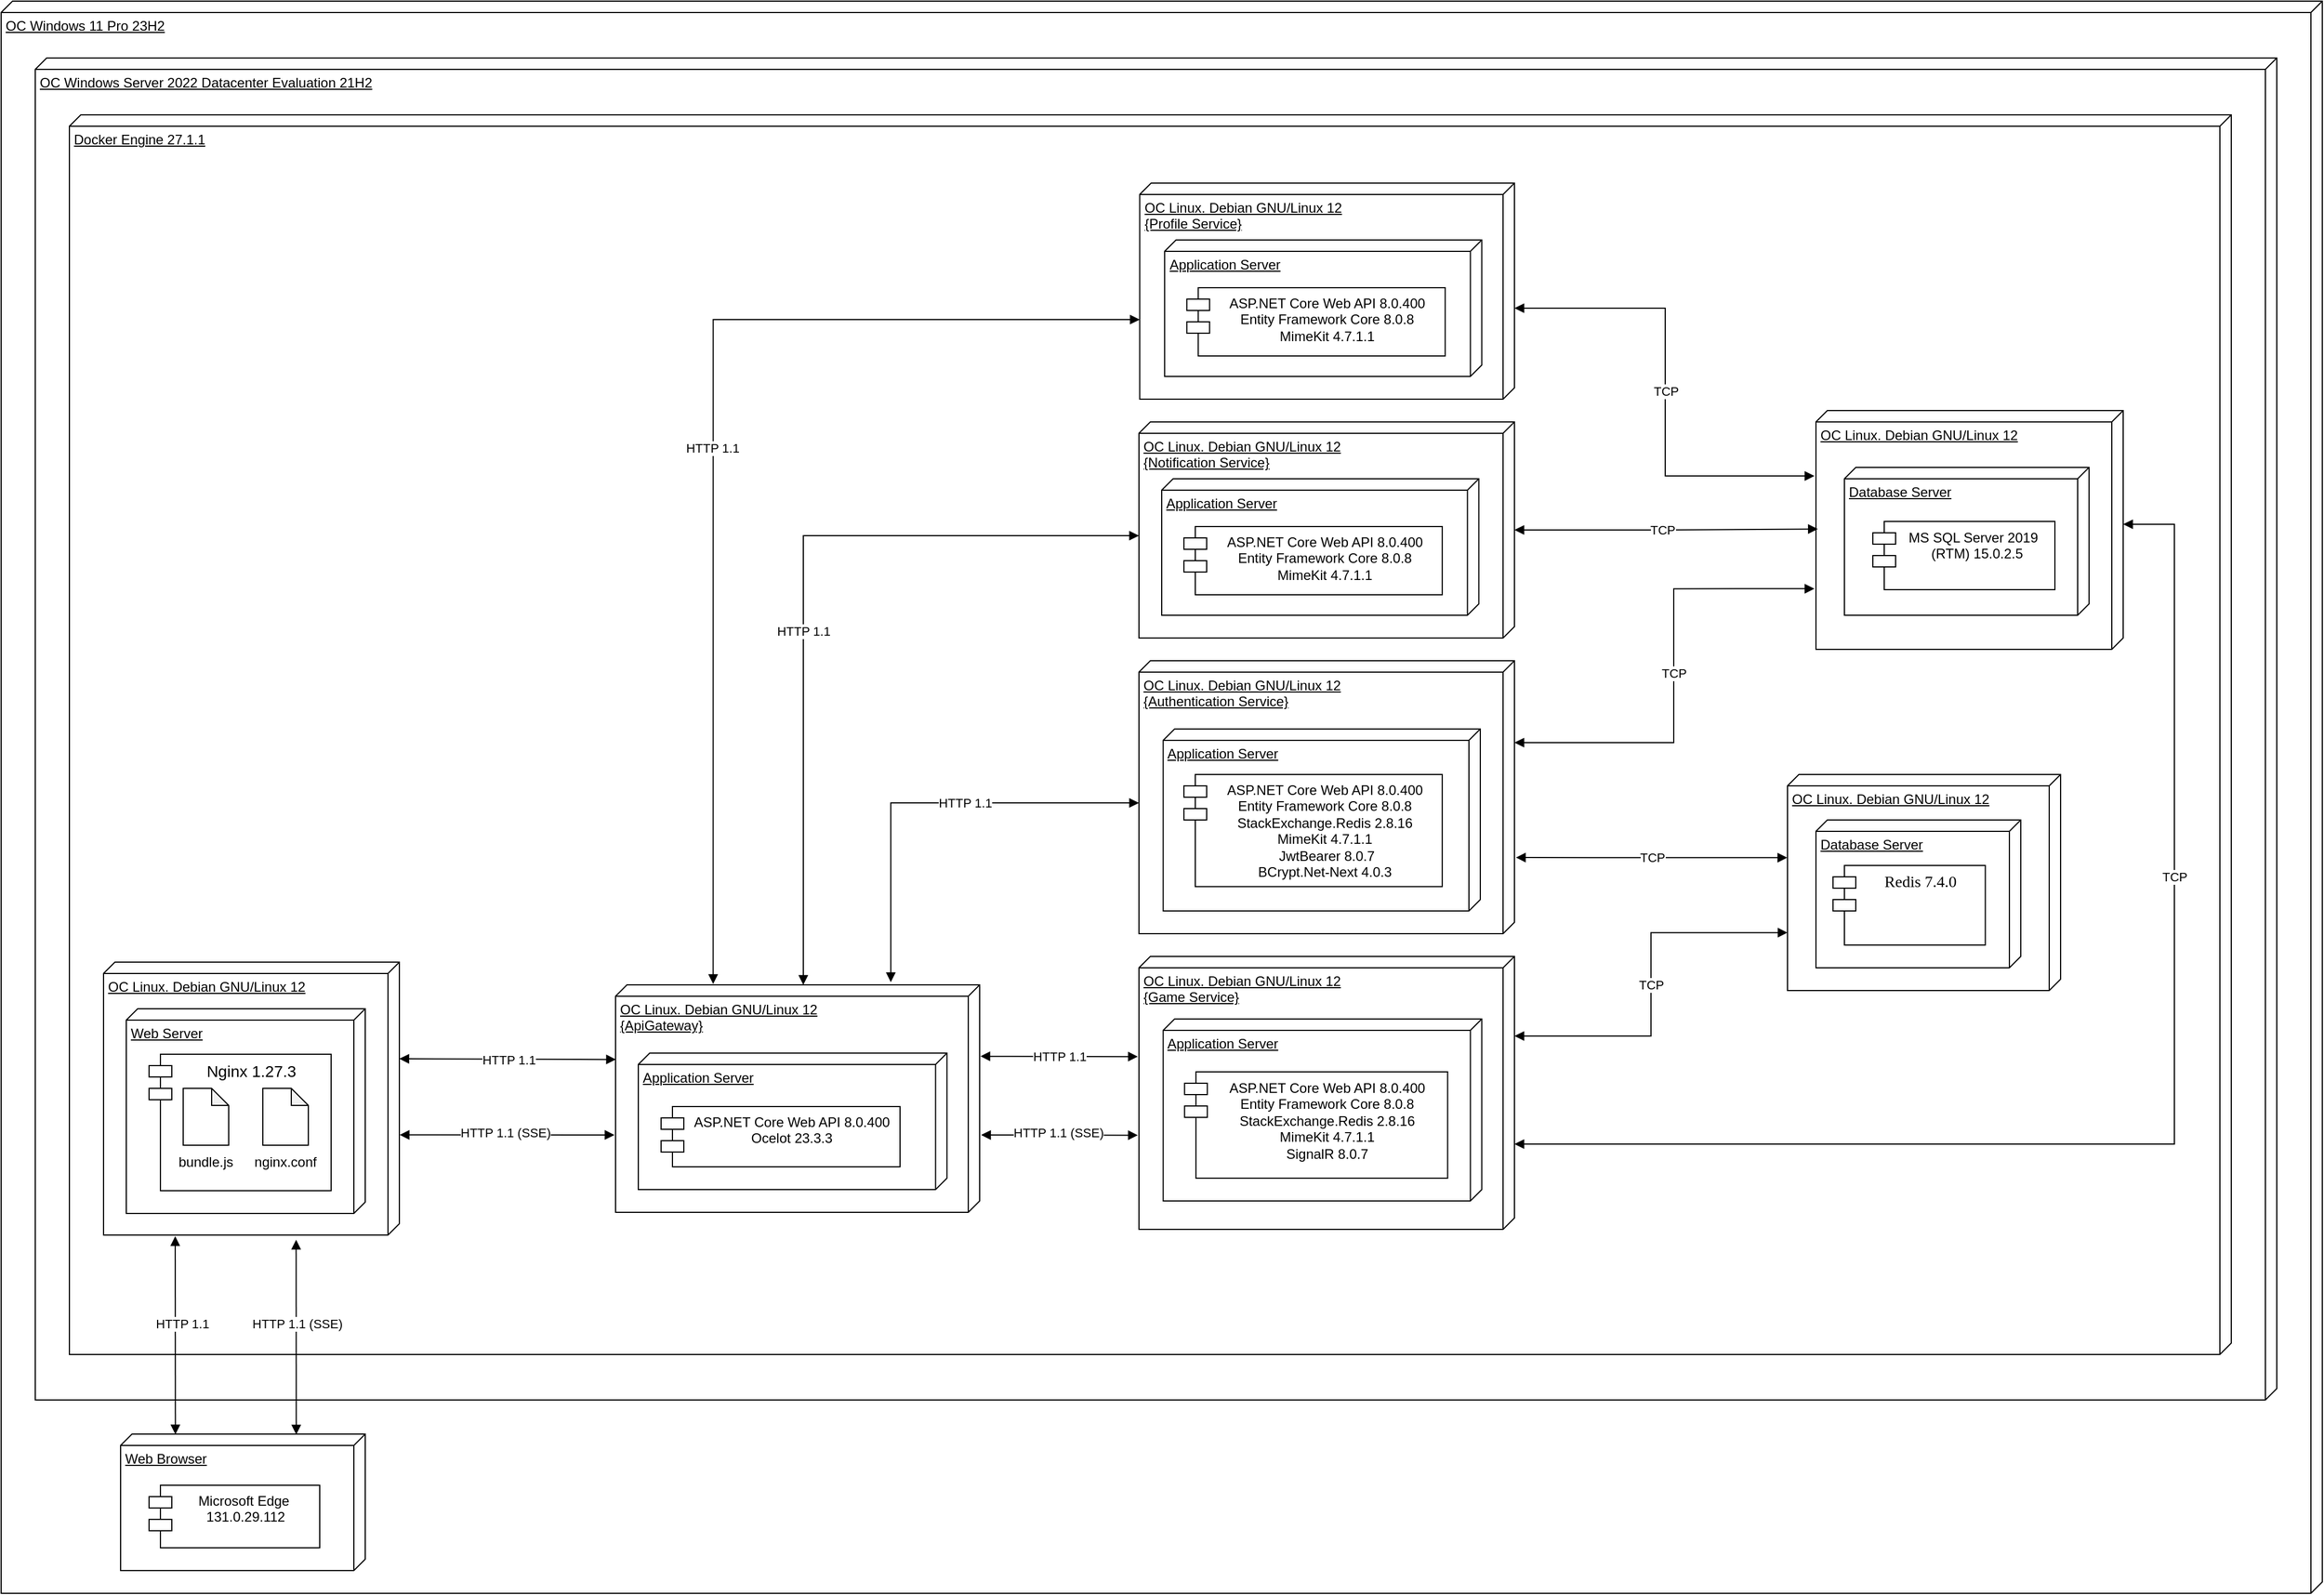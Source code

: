 <mxfile version="25.0.3" pages="2">
  <diagram name="Page-1" id="-ow4DpQ6KdscyZ0m3crN">
    <mxGraphModel dx="4088" dy="412" grid="1" gridSize="10" guides="1" tooltips="1" connect="1" arrows="1" fold="1" page="1" pageScale="1" pageWidth="850" pageHeight="1100" math="0" shadow="0">
      <root>
        <mxCell id="0" />
        <mxCell id="1" parent="0" />
        <mxCell id="ckAOM5WRGEyRrlcUhF3o-15" value="&lt;div&gt;OC Windows 11 Pro 23H2&lt;/div&gt;" style="verticalAlign=top;align=left;spacingTop=8;spacingLeft=2;spacingRight=12;shape=cube;size=10;direction=south;fontStyle=4;html=1;whiteSpace=wrap;" parent="1" vertex="1">
          <mxGeometry x="-1170" y="1270" width="2040" height="1400" as="geometry" />
        </mxCell>
        <mxCell id="ckAOM5WRGEyRrlcUhF3o-13" value="ОС Windows Server 2022 Datacenter Evaluation 21H2&lt;div&gt;&lt;br&gt;&lt;/div&gt;" style="verticalAlign=top;align=left;spacingTop=8;spacingLeft=2;spacingRight=12;shape=cube;size=10;direction=south;fontStyle=4;html=1;whiteSpace=wrap;" parent="1" vertex="1">
          <mxGeometry x="-1140" y="1320" width="1970" height="1180" as="geometry" />
        </mxCell>
        <mxCell id="ckAOM5WRGEyRrlcUhF3o-14" value="&lt;div&gt;Docker Engine 27.1.1&lt;/div&gt;" style="verticalAlign=top;align=left;spacingTop=8;spacingLeft=2;spacingRight=12;shape=cube;size=10;direction=south;fontStyle=4;html=1;whiteSpace=wrap;movable=1;resizable=1;rotatable=1;deletable=1;editable=1;locked=0;connectable=1;" parent="1" vertex="1">
          <mxGeometry x="-1110" y="1370" width="1900" height="1090" as="geometry" />
        </mxCell>
        <mxCell id="ckAOM5WRGEyRrlcUhF3o-2" value="ОС Linux. Debian GNU/Linux 12" style="verticalAlign=top;align=left;spacingTop=8;spacingLeft=2;spacingRight=12;shape=cube;size=10;direction=south;fontStyle=4;html=1;whiteSpace=wrap;" parent="1" vertex="1">
          <mxGeometry x="-1080" y="2115" width="260" height="240" as="geometry" />
        </mxCell>
        <mxCell id="ckAOM5WRGEyRrlcUhF3o-29" value="" style="endArrow=block;html=1;rounded=0;startArrow=block;startFill=1;endFill=1;entryX=0.003;entryY=0.282;entryDx=0;entryDy=0;entryPerimeter=0;exitX=1.017;exitY=0.349;exitDx=0;exitDy=0;exitPerimeter=0;" parent="1" target="ckAOM5WRGEyRrlcUhF3o-27" edge="1" source="ckAOM5WRGEyRrlcUhF3o-2">
          <mxGeometry relative="1" as="geometry">
            <mxPoint x="-801" y="2415" as="sourcePoint" />
            <mxPoint x="-870" y="2475" as="targetPoint" />
          </mxGeometry>
        </mxCell>
        <mxCell id="ckAOM5WRGEyRrlcUhF3o-30" value="&lt;div&gt;HTTP 1.1 (SSE)&lt;/div&gt;" style="edgeLabel;resizable=0;html=1;;align=center;verticalAlign=middle;" parent="ckAOM5WRGEyRrlcUhF3o-29" connectable="0" vertex="1">
          <mxGeometry relative="1" as="geometry">
            <mxPoint y="-12" as="offset" />
          </mxGeometry>
        </mxCell>
        <mxCell id="ckAOM5WRGEyRrlcUhF3o-31" value="" style="endArrow=block;html=1;rounded=0;startArrow=block;startFill=1;endFill=1;entryX=0.002;entryY=0.776;entryDx=0;entryDy=0;entryPerimeter=0;" parent="1" target="ckAOM5WRGEyRrlcUhF3o-27" edge="1">
          <mxGeometry relative="1" as="geometry">
            <mxPoint x="-1017" y="2356" as="sourcePoint" />
            <mxPoint x="-1026" y="2530" as="targetPoint" />
          </mxGeometry>
        </mxCell>
        <mxCell id="ckAOM5WRGEyRrlcUhF3o-32" value="HTTP 1.1" style="edgeLabel;resizable=0;html=1;;align=center;verticalAlign=middle;" parent="ckAOM5WRGEyRrlcUhF3o-31" connectable="0" vertex="1">
          <mxGeometry relative="1" as="geometry">
            <mxPoint x="6" y="-10" as="offset" />
          </mxGeometry>
        </mxCell>
        <mxCell id="ckAOM5WRGEyRrlcUhF3o-37" value="&lt;div&gt;ОС Linux. Debian GNU/Linux 12&lt;/div&gt;&lt;div&gt;{ApiGateway}&lt;/div&gt;" style="verticalAlign=top;align=left;spacingTop=8;spacingLeft=2;spacingRight=12;shape=cube;size=10;direction=south;fontStyle=4;html=1;whiteSpace=wrap;" parent="1" vertex="1">
          <mxGeometry x="-630" y="2135" width="320" height="200" as="geometry" />
        </mxCell>
        <mxCell id="ckAOM5WRGEyRrlcUhF3o-48" value="" style="endArrow=block;html=1;rounded=0;exitX=0.328;exitY=0.999;exitDx=0;exitDy=0;exitPerimeter=0;startArrow=block;startFill=1;endFill=1;" parent="1" source="ckAOM5WRGEyRrlcUhF3o-37" edge="1">
          <mxGeometry relative="1" as="geometry">
            <mxPoint x="-655.5" y="2090" as="sourcePoint" />
            <mxPoint x="-820" y="2200" as="targetPoint" />
          </mxGeometry>
        </mxCell>
        <mxCell id="ckAOM5WRGEyRrlcUhF3o-49" value="HTTP 1.1" style="edgeLabel;resizable=0;html=1;;align=center;verticalAlign=middle;" parent="ckAOM5WRGEyRrlcUhF3o-48" connectable="0" vertex="1">
          <mxGeometry relative="1" as="geometry" />
        </mxCell>
        <mxCell id="ckAOM5WRGEyRrlcUhF3o-51" value="" style="endArrow=block;html=1;rounded=0;entryX=0.66;entryY=1.003;entryDx=0;entryDy=0;entryPerimeter=0;startArrow=block;startFill=1;endFill=1;exitX=0.633;exitY=-0.001;exitDx=0;exitDy=0;exitPerimeter=0;" parent="1" source="ckAOM5WRGEyRrlcUhF3o-2" target="ckAOM5WRGEyRrlcUhF3o-37" edge="1">
          <mxGeometry relative="1" as="geometry">
            <mxPoint x="-430" y="2150" as="sourcePoint" />
            <mxPoint x="-609" y="2290" as="targetPoint" />
          </mxGeometry>
        </mxCell>
        <mxCell id="ckAOM5WRGEyRrlcUhF3o-52" value="&lt;div&gt;HTTP 1.1 (SSE)&lt;/div&gt;" style="edgeLabel;resizable=0;html=1;;align=center;verticalAlign=middle;" parent="ckAOM5WRGEyRrlcUhF3o-51" connectable="0" vertex="1">
          <mxGeometry relative="1" as="geometry">
            <mxPoint x="-2" y="-2" as="offset" />
          </mxGeometry>
        </mxCell>
        <mxCell id="ckAOM5WRGEyRrlcUhF3o-73" value="" style="endArrow=block;html=1;rounded=0;startArrow=block;startFill=1;endFill=1;exitX=0;exitY=0;exitDx=120.0;exitDy=329.31;exitPerimeter=0;elbow=vertical;edgeStyle=orthogonalEdgeStyle;entryX=-0.004;entryY=0.732;entryDx=0;entryDy=0;entryPerimeter=0;" parent="1" source="ckAOM5WRGEyRrlcUhF3o-42" edge="1" target="ckAOM5WRGEyRrlcUhF3o-37">
          <mxGeometry relative="1" as="geometry">
            <mxPoint x="-510" y="1837" as="sourcePoint" />
            <mxPoint x="-509" y="1840" as="targetPoint" />
          </mxGeometry>
        </mxCell>
        <mxCell id="ckAOM5WRGEyRrlcUhF3o-74" value="HTTP 1.1" style="edgeLabel;resizable=0;html=1;;align=center;verticalAlign=middle;" parent="ckAOM5WRGEyRrlcUhF3o-73" connectable="0" vertex="1">
          <mxGeometry relative="1" as="geometry">
            <mxPoint x="-1" y="8" as="offset" />
          </mxGeometry>
        </mxCell>
        <mxCell id="ckAOM5WRGEyRrlcUhF3o-75" value="" style="endArrow=block;html=1;rounded=0;startArrow=block;startFill=1;endFill=1;exitX=0;exitY=0;exitDx=100;exitDy=330;exitPerimeter=0;elbow=vertical;edgeStyle=orthogonalEdgeStyle;entryX=0;entryY=0;entryDx=0;entryDy=155;entryPerimeter=0;" parent="1" source="ckAOM5WRGEyRrlcUhF3o-46" edge="1" target="ckAOM5WRGEyRrlcUhF3o-37">
          <mxGeometry relative="1" as="geometry">
            <mxPoint x="-129" y="1750.6" as="sourcePoint" />
            <mxPoint x="-450" y="1840" as="targetPoint" />
          </mxGeometry>
        </mxCell>
        <mxCell id="ckAOM5WRGEyRrlcUhF3o-76" value="HTTP 1.1" style="edgeLabel;resizable=0;html=1;;align=center;verticalAlign=middle;" parent="ckAOM5WRGEyRrlcUhF3o-75" connectable="0" vertex="1">
          <mxGeometry relative="1" as="geometry">
            <mxPoint y="34" as="offset" />
          </mxGeometry>
        </mxCell>
        <mxCell id="ckAOM5WRGEyRrlcUhF3o-77" value="" style="endArrow=block;html=1;rounded=0;startArrow=block;startFill=1;endFill=1;elbow=vertical;edgeStyle=orthogonalEdgeStyle;entryX=-0.012;entryY=0.244;entryDx=0;entryDy=0;entryPerimeter=0;exitX=0;exitY=0;exitDx=125;exitDy=330;exitPerimeter=0;" parent="1" source="ckAOM5WRGEyRrlcUhF3o-44" target="ckAOM5WRGEyRrlcUhF3o-37" edge="1">
          <mxGeometry relative="1" as="geometry">
            <mxPoint x="-250" y="1830" as="sourcePoint" />
            <mxPoint x="-391" y="1929" as="targetPoint" />
            <Array as="points">
              <mxPoint x="-388" y="1975" />
            </Array>
          </mxGeometry>
        </mxCell>
        <mxCell id="ckAOM5WRGEyRrlcUhF3o-78" value="HTTP 1.1" style="edgeLabel;resizable=0;html=1;;align=center;verticalAlign=middle;" parent="ckAOM5WRGEyRrlcUhF3o-77" connectable="0" vertex="1">
          <mxGeometry relative="1" as="geometry">
            <mxPoint x="35" as="offset" />
          </mxGeometry>
        </mxCell>
        <mxCell id="ckAOM5WRGEyRrlcUhF3o-84" value="" style="endArrow=block;html=1;rounded=0;entryX=0.655;entryY=1.003;entryDx=0;entryDy=0;entryPerimeter=0;startArrow=block;startFill=1;endFill=1;exitX=0.66;exitY=-0.004;exitDx=0;exitDy=0;exitPerimeter=0;" parent="1" source="ckAOM5WRGEyRrlcUhF3o-37" target="ckAOM5WRGEyRrlcUhF3o-39" edge="1">
          <mxGeometry relative="1" as="geometry">
            <mxPoint x="-334" y="2009" as="sourcePoint" />
            <mxPoint x="-418" y="2083" as="targetPoint" />
          </mxGeometry>
        </mxCell>
        <mxCell id="ckAOM5WRGEyRrlcUhF3o-85" value="&lt;div&gt;HTTP 1.1 (SSE)&lt;/div&gt;" style="edgeLabel;resizable=0;html=1;;align=center;verticalAlign=middle;" parent="ckAOM5WRGEyRrlcUhF3o-84" connectable="0" vertex="1">
          <mxGeometry relative="1" as="geometry">
            <mxPoint x="-2" y="-2" as="offset" />
          </mxGeometry>
        </mxCell>
        <mxCell id="ckAOM5WRGEyRrlcUhF3o-86" value="" style="endArrow=block;html=1;rounded=0;startArrow=block;startFill=1;endFill=1;exitX=0.367;exitY=1.003;exitDx=0;exitDy=0;exitPerimeter=0;elbow=vertical;entryX=0.314;entryY=-0.002;entryDx=0;entryDy=0;entryPerimeter=0;" parent="1" source="ckAOM5WRGEyRrlcUhF3o-39" target="ckAOM5WRGEyRrlcUhF3o-37" edge="1">
          <mxGeometry relative="1" as="geometry">
            <mxPoint x="180" y="2179" as="sourcePoint" />
            <mxPoint x="-310" y="2198" as="targetPoint" />
          </mxGeometry>
        </mxCell>
        <mxCell id="ckAOM5WRGEyRrlcUhF3o-87" value="HTTP 1.1" style="edgeLabel;resizable=0;html=1;;align=center;verticalAlign=middle;" parent="ckAOM5WRGEyRrlcUhF3o-86" connectable="0" vertex="1">
          <mxGeometry relative="1" as="geometry" />
        </mxCell>
        <mxCell id="xe0UmYvgqOULLllQZo8k-4" value="Application Server" style="verticalAlign=top;align=left;spacingTop=8;spacingLeft=2;spacingRight=12;shape=cube;size=10;direction=south;fontStyle=4;html=1;whiteSpace=wrap;" vertex="1" parent="1">
          <mxGeometry x="-610" y="2195" width="271.25" height="120" as="geometry" />
        </mxCell>
        <mxCell id="ckAOM5WRGEyRrlcUhF3o-38" value="ASP.NET Core Web API 8.0.400&lt;div&gt;Ocelot 23.3.3&lt;/div&gt;" style="shape=module;align=left;spacingLeft=20;align=center;verticalAlign=top;whiteSpace=wrap;html=1;" parent="1" vertex="1">
          <mxGeometry x="-590" y="2242" width="210" height="53" as="geometry" />
        </mxCell>
        <mxCell id="ckAOM5WRGEyRrlcUhF3o-53" value="" style="group" parent="1" vertex="1" connectable="0">
          <mxGeometry x="400" y="1950" width="300" height="190" as="geometry" />
        </mxCell>
        <mxCell id="ckAOM5WRGEyRrlcUhF3o-35" value="ОС Linux. Debian GNU/Linux 12" style="verticalAlign=top;align=left;spacingTop=8;spacingLeft=2;spacingRight=12;shape=cube;size=10;direction=south;fontStyle=4;html=1;whiteSpace=wrap;" parent="ckAOM5WRGEyRrlcUhF3o-53" vertex="1">
          <mxGeometry width="240" height="190" as="geometry" />
        </mxCell>
        <mxCell id="xe0UmYvgqOULLllQZo8k-5" value="Database Server" style="verticalAlign=top;align=left;spacingTop=8;spacingLeft=2;spacingRight=12;shape=cube;size=10;direction=south;fontStyle=4;html=1;whiteSpace=wrap;" vertex="1" parent="ckAOM5WRGEyRrlcUhF3o-53">
          <mxGeometry x="25" y="40" width="180" height="130" as="geometry" />
        </mxCell>
        <mxCell id="ckAOM5WRGEyRrlcUhF3o-36" value="&lt;font face=&quot;Times New Roman&quot;&gt;&lt;span style=&quot;font-size: 14px;&quot;&gt;Redis 7.4.0&lt;/span&gt;&lt;/font&gt;" style="shape=module;align=left;spacingLeft=20;align=center;verticalAlign=top;whiteSpace=wrap;html=1;" parent="ckAOM5WRGEyRrlcUhF3o-53" vertex="1">
          <mxGeometry x="40" y="80" width="133.84" height="70" as="geometry" />
        </mxCell>
        <mxCell id="ckAOM5WRGEyRrlcUhF3o-54" value="" style="group" parent="1" vertex="1" connectable="0">
          <mxGeometry x="425" y="1630" width="310" height="210" as="geometry" />
        </mxCell>
        <mxCell id="ckAOM5WRGEyRrlcUhF3o-33" value="ОС Linux. Debian GNU/Linux 12" style="verticalAlign=top;align=left;spacingTop=8;spacingLeft=2;spacingRight=12;shape=cube;size=10;direction=south;fontStyle=4;html=1;whiteSpace=wrap;" parent="ckAOM5WRGEyRrlcUhF3o-54" vertex="1">
          <mxGeometry width="270" height="210" as="geometry" />
        </mxCell>
        <mxCell id="xe0UmYvgqOULLllQZo8k-2" value="Database Server" style="verticalAlign=top;align=left;spacingTop=8;spacingLeft=2;spacingRight=12;shape=cube;size=10;direction=south;fontStyle=4;html=1;whiteSpace=wrap;" vertex="1" parent="ckAOM5WRGEyRrlcUhF3o-54">
          <mxGeometry x="25" y="50" width="215" height="130" as="geometry" />
        </mxCell>
        <mxCell id="xe0UmYvgqOULLllQZo8k-1" value="" style="group" vertex="1" connectable="0" parent="ckAOM5WRGEyRrlcUhF3o-54">
          <mxGeometry x="90" y="27.5" width="220" height="145" as="geometry" />
        </mxCell>
        <mxCell id="ckAOM5WRGEyRrlcUhF3o-34" value="&lt;div&gt;MS SQL Server 2019&amp;nbsp;&lt;/div&gt;&lt;div&gt;&amp;nbsp;(RTM) 15.0.2.5&lt;/div&gt;" style="shape=module;align=left;spacingLeft=20;align=center;verticalAlign=top;whiteSpace=wrap;html=1;" parent="xe0UmYvgqOULLllQZo8k-1" vertex="1">
          <mxGeometry x="-40" y="70" width="160" height="60" as="geometry" />
        </mxCell>
        <mxCell id="ckAOM5WRGEyRrlcUhF3o-55" value="" style="group" parent="1" vertex="1" connectable="0">
          <mxGeometry x="-170" y="1930" width="330" height="197" as="geometry" />
        </mxCell>
        <mxCell id="ckAOM5WRGEyRrlcUhF3o-44" value="&lt;div&gt;ОС Linux. Debian GNU/Linux 12&lt;/div&gt;&lt;div&gt;{Authentication Service}&lt;/div&gt;" style="verticalAlign=top;align=left;spacingTop=8;spacingLeft=2;spacingRight=12;shape=cube;size=10;direction=south;fontStyle=4;html=1;whiteSpace=wrap;" parent="ckAOM5WRGEyRrlcUhF3o-55" vertex="1">
          <mxGeometry y="-80" width="330" height="240" as="geometry" />
        </mxCell>
        <mxCell id="xe0UmYvgqOULLllQZo8k-21" value="" style="group" vertex="1" connectable="0" parent="ckAOM5WRGEyRrlcUhF3o-55">
          <mxGeometry x="21.29" y="-20" width="278.71" height="160" as="geometry" />
        </mxCell>
        <mxCell id="xe0UmYvgqOULLllQZo8k-22" value="Application Server" style="verticalAlign=top;align=left;spacingTop=8;spacingLeft=2;spacingRight=12;shape=cube;size=10;direction=south;fontStyle=4;html=1;whiteSpace=wrap;" vertex="1" parent="xe0UmYvgqOULLllQZo8k-21">
          <mxGeometry width="278.71" height="160" as="geometry" />
        </mxCell>
        <mxCell id="xe0UmYvgqOULLllQZo8k-23" value="ASP.NET Core Web API 8.0.400&lt;div&gt;Entity Framework Core 8.0.8&lt;/div&gt;&lt;div&gt;&lt;div&gt;StackExchange.Redis 2.8.16&lt;/div&gt;&lt;/div&gt;&lt;div&gt;MimeKit 4.7.1.1&lt;/div&gt;&lt;div&gt;&amp;nbsp;JwtBearer 8.0.7&lt;/div&gt;&lt;div&gt;BCrypt.Net-Next 4.0.3&lt;/div&gt;" style="shape=module;align=left;spacingLeft=20;align=center;verticalAlign=top;whiteSpace=wrap;html=1;" vertex="1" parent="xe0UmYvgqOULLllQZo8k-21">
          <mxGeometry x="18.23" y="40" width="227.04" height="98.67" as="geometry" />
        </mxCell>
        <mxCell id="ckAOM5WRGEyRrlcUhF3o-56" value="" style="group" parent="1" vertex="1" connectable="0">
          <mxGeometry x="-170" y="2110" width="351.29" height="250" as="geometry" />
        </mxCell>
        <mxCell id="ckAOM5WRGEyRrlcUhF3o-39" value="ОС Linux. Debian GNU/Linux 12&lt;br&gt;&lt;div&gt;{Game Service}&lt;/div&gt;" style="verticalAlign=top;align=left;spacingTop=8;spacingLeft=2;spacingRight=12;shape=cube;size=10;direction=south;fontStyle=4;html=1;whiteSpace=wrap;" parent="ckAOM5WRGEyRrlcUhF3o-56" vertex="1">
          <mxGeometry width="330" height="240" as="geometry" />
        </mxCell>
        <mxCell id="xe0UmYvgqOULLllQZo8k-18" value="" style="group" vertex="1" connectable="0" parent="ckAOM5WRGEyRrlcUhF3o-56">
          <mxGeometry x="21.29" y="55" width="330" height="160" as="geometry" />
        </mxCell>
        <mxCell id="xe0UmYvgqOULLllQZo8k-19" value="Application Server" style="verticalAlign=top;align=left;spacingTop=8;spacingLeft=2;spacingRight=12;shape=cube;size=10;direction=south;fontStyle=4;html=1;whiteSpace=wrap;" vertex="1" parent="xe0UmYvgqOULLllQZo8k-18">
          <mxGeometry width="280" height="160" as="geometry" />
        </mxCell>
        <mxCell id="xe0UmYvgqOULLllQZo8k-20" value="ASP.NET Core Web API 8.0.400&lt;div&gt;Entity Framework Core 8.0.8&lt;/div&gt;&lt;div&gt;StackExchange.Redis 2.8.16&lt;/div&gt;&lt;div&gt;MimeKit 4.7.1.1&lt;/div&gt;&lt;div&gt;SignalR 8.0.7&lt;/div&gt;&lt;div&gt;&lt;br&gt;&lt;/div&gt;" style="shape=module;align=left;spacingLeft=20;align=center;verticalAlign=top;whiteSpace=wrap;html=1;" vertex="1" parent="xe0UmYvgqOULLllQZo8k-18">
          <mxGeometry x="18.8" y="46.5" width="231.2" height="93.5" as="geometry" />
        </mxCell>
        <mxCell id="ckAOM5WRGEyRrlcUhF3o-62" value="" style="group" parent="1" vertex="1" connectable="0">
          <mxGeometry x="-169.31" y="1390" width="329.31" height="230" as="geometry" />
        </mxCell>
        <mxCell id="ckAOM5WRGEyRrlcUhF3o-42" value="ОС Linux. Debian GNU/Linux 12&lt;div&gt;{Profile Service}&lt;/div&gt;" style="verticalAlign=top;align=left;spacingTop=8;spacingLeft=2;spacingRight=12;shape=cube;size=10;direction=south;fontStyle=4;html=1;whiteSpace=wrap;" parent="ckAOM5WRGEyRrlcUhF3o-62" vertex="1">
          <mxGeometry y="40" width="329.31" height="190" as="geometry" />
        </mxCell>
        <mxCell id="xe0UmYvgqOULLllQZo8k-27" value="Application Server" style="verticalAlign=top;align=left;spacingTop=8;spacingLeft=2;spacingRight=12;shape=cube;size=10;direction=south;fontStyle=4;html=1;whiteSpace=wrap;" vertex="1" parent="ckAOM5WRGEyRrlcUhF3o-62">
          <mxGeometry x="21.89" y="90" width="278.71" height="120" as="geometry" />
        </mxCell>
        <mxCell id="xe0UmYvgqOULLllQZo8k-28" value="ASP.NET Core Web API 8.0.400&lt;div&gt;Entity Framework Core 8.0.8&lt;/div&gt;&lt;div&gt;MimeKit 4.7.1.1&lt;br&gt;&lt;/div&gt;" style="shape=module;align=left;spacingLeft=20;align=center;verticalAlign=top;whiteSpace=wrap;html=1;" vertex="1" parent="ckAOM5WRGEyRrlcUhF3o-62">
          <mxGeometry x="41.41" y="132" width="227.04" height="60" as="geometry" />
        </mxCell>
        <mxCell id="ckAOM5WRGEyRrlcUhF3o-81" value="" style="endArrow=block;html=1;rounded=0;exitX=0.274;exitY=1.005;exitDx=0;exitDy=0;exitPerimeter=0;startArrow=block;startFill=1;endFill=1;entryX=0;entryY=0;entryDx=110.0;entryDy=0;entryPerimeter=0;edgeStyle=orthogonalEdgeStyle;" parent="1" source="ckAOM5WRGEyRrlcUhF3o-33" target="ckAOM5WRGEyRrlcUhF3o-42" edge="1">
          <mxGeometry relative="1" as="geometry">
            <mxPoint x="510" y="1825" as="sourcePoint" />
            <mxPoint x="51" y="1650" as="targetPoint" />
          </mxGeometry>
        </mxCell>
        <mxCell id="ckAOM5WRGEyRrlcUhF3o-82" value="TCP" style="edgeLabel;resizable=0;html=1;;align=center;verticalAlign=middle;" parent="ckAOM5WRGEyRrlcUhF3o-81" connectable="0" vertex="1">
          <mxGeometry relative="1" as="geometry" />
        </mxCell>
        <mxCell id="ckAOM5WRGEyRrlcUhF3o-93" value="" style="endArrow=block;html=1;rounded=0;exitX=0.385;exitY=1.001;exitDx=0;exitDy=0;exitPerimeter=0;startArrow=block;startFill=1;endFill=1;entryX=0.721;entryY=-0.004;entryDx=0;entryDy=0;entryPerimeter=0;" parent="1" source="ckAOM5WRGEyRrlcUhF3o-35" target="ckAOM5WRGEyRrlcUhF3o-44" edge="1">
          <mxGeometry relative="1" as="geometry">
            <mxPoint x="309" y="1695" as="sourcePoint" />
            <mxPoint x="60" y="1765" as="targetPoint" />
          </mxGeometry>
        </mxCell>
        <mxCell id="ckAOM5WRGEyRrlcUhF3o-94" value="TCP" style="edgeLabel;resizable=0;html=1;;align=center;verticalAlign=middle;" parent="ckAOM5WRGEyRrlcUhF3o-93" connectable="0" vertex="1">
          <mxGeometry relative="1" as="geometry" />
        </mxCell>
        <mxCell id="ckAOM5WRGEyRrlcUhF3o-95" value="" style="endArrow=block;html=1;rounded=0;exitX=0.732;exitY=1;exitDx=0;exitDy=0;exitPerimeter=0;startArrow=block;startFill=1;endFill=1;entryX=0;entryY=0;entryDx=70;entryDy=0;entryPerimeter=0;edgeStyle=orthogonalEdgeStyle;" parent="1" source="ckAOM5WRGEyRrlcUhF3o-35" target="ckAOM5WRGEyRrlcUhF3o-39" edge="1">
          <mxGeometry relative="1" as="geometry">
            <mxPoint x="222" y="2053" as="sourcePoint" />
            <mxPoint x="50" y="1960" as="targetPoint" />
          </mxGeometry>
        </mxCell>
        <mxCell id="ckAOM5WRGEyRrlcUhF3o-96" value="TCP" style="edgeLabel;resizable=0;html=1;;align=center;verticalAlign=middle;" parent="ckAOM5WRGEyRrlcUhF3o-95" connectable="0" vertex="1">
          <mxGeometry relative="1" as="geometry" />
        </mxCell>
        <mxCell id="ckAOM5WRGEyRrlcUhF3o-98" value="" style="endArrow=block;html=1;rounded=0;startArrow=block;startFill=1;endFill=1;edgeStyle=orthogonalEdgeStyle;exitX=0;exitY=0;exitDx=100;exitDy=0;exitPerimeter=0;" parent="1" source="ckAOM5WRGEyRrlcUhF3o-33" edge="1">
          <mxGeometry relative="1" as="geometry">
            <mxPoint x="150" y="2102" as="sourcePoint" />
            <mxPoint x="160" y="2275" as="targetPoint" />
            <Array as="points">
              <mxPoint x="740" y="1730" />
              <mxPoint x="740" y="2275" />
            </Array>
          </mxGeometry>
        </mxCell>
        <mxCell id="ckAOM5WRGEyRrlcUhF3o-99" value="TCP" style="edgeLabel;resizable=0;html=1;;align=center;verticalAlign=middle;" parent="ckAOM5WRGEyRrlcUhF3o-98" connectable="0" vertex="1">
          <mxGeometry relative="1" as="geometry">
            <mxPoint y="-230" as="offset" />
          </mxGeometry>
        </mxCell>
        <mxCell id="ckAOM5WRGEyRrlcUhF3o-107" value="" style="endArrow=block;html=1;rounded=0;startArrow=block;startFill=1;endFill=1;entryX=0.3;entryY=0;entryDx=0;entryDy=0;entryPerimeter=0;edgeStyle=orthogonalEdgeStyle;exitX=0.746;exitY=1.005;exitDx=0;exitDy=0;exitPerimeter=0;" parent="1" source="ckAOM5WRGEyRrlcUhF3o-33" target="ckAOM5WRGEyRrlcUhF3o-44" edge="1">
          <mxGeometry relative="1" as="geometry">
            <mxPoint x="410" y="1740" as="sourcePoint" />
            <mxPoint x="70" y="1987.85" as="targetPoint" />
            <Array as="points">
              <mxPoint x="300" y="1787" />
              <mxPoint x="300" y="1922" />
            </Array>
          </mxGeometry>
        </mxCell>
        <mxCell id="ckAOM5WRGEyRrlcUhF3o-108" value="TCP" style="edgeLabel;resizable=0;html=1;;align=center;verticalAlign=middle;" parent="ckAOM5WRGEyRrlcUhF3o-107" connectable="0" vertex="1">
          <mxGeometry relative="1" as="geometry">
            <mxPoint y="-2" as="offset" />
          </mxGeometry>
        </mxCell>
        <mxCell id="ckAOM5WRGEyRrlcUhF3o-46" value="&lt;div&gt;ОС Linux. Debian GNU/Linux 12&lt;/div&gt;&lt;div&gt;{Notification Service}&lt;/div&gt;" style="verticalAlign=top;align=left;spacingTop=8;spacingLeft=2;spacingRight=12;shape=cube;size=10;direction=south;fontStyle=4;html=1;whiteSpace=wrap;" parent="1" vertex="1">
          <mxGeometry x="-170" y="1640" width="330" height="190" as="geometry" />
        </mxCell>
        <mxCell id="xe0UmYvgqOULLllQZo8k-25" value="Application Server" style="verticalAlign=top;align=left;spacingTop=8;spacingLeft=2;spacingRight=12;shape=cube;size=10;direction=south;fontStyle=4;html=1;whiteSpace=wrap;" vertex="1" parent="1">
          <mxGeometry x="-150" y="1690" width="278.71" height="120" as="geometry" />
        </mxCell>
        <mxCell id="xe0UmYvgqOULLllQZo8k-26" value="ASP.NET Core Web API 8.0.400&lt;div&gt;Entity Framework Core 8.0.8&lt;/div&gt;&lt;div&gt;MimeKit 4.7.1.1&lt;br&gt;&lt;/div&gt;" style="shape=module;align=left;spacingLeft=20;align=center;verticalAlign=top;whiteSpace=wrap;html=1;" vertex="1" parent="1">
          <mxGeometry x="-130.48" y="1732" width="227.04" height="60" as="geometry" />
        </mxCell>
        <mxCell id="xe0UmYvgqOULLllQZo8k-31" style="edgeStyle=orthogonalEdgeStyle;rounded=0;orthogonalLoop=1;jettySize=auto;html=1;entryX=0.496;entryY=0.994;entryDx=0;entryDy=0;entryPerimeter=0;endArrow=block;endFill=1;startArrow=block;startFill=1;" edge="1" parent="1" source="ckAOM5WRGEyRrlcUhF3o-46" target="ckAOM5WRGEyRrlcUhF3o-33">
          <mxGeometry relative="1" as="geometry" />
        </mxCell>
        <mxCell id="xe0UmYvgqOULLllQZo8k-32" value="TCP" style="edgeLabel;html=1;align=center;verticalAlign=middle;resizable=0;points=[];" vertex="1" connectable="0" parent="xe0UmYvgqOULLllQZo8k-31">
          <mxGeometry x="0.047" y="2" relative="1" as="geometry">
            <mxPoint x="-9" y="3" as="offset" />
          </mxGeometry>
        </mxCell>
        <mxCell id="xe0UmYvgqOULLllQZo8k-38" value="" style="group" vertex="1" connectable="0" parent="1">
          <mxGeometry x="-1060" y="2156" width="240" height="180" as="geometry" />
        </mxCell>
        <mxCell id="xe0UmYvgqOULLllQZo8k-36" value="Web Server" style="verticalAlign=top;align=left;spacingTop=8;spacingLeft=2;spacingRight=12;shape=cube;size=10;direction=south;fontStyle=4;html=1;whiteSpace=wrap;" vertex="1" parent="xe0UmYvgqOULLllQZo8k-38">
          <mxGeometry width="210" height="180" as="geometry" />
        </mxCell>
        <mxCell id="xe0UmYvgqOULLllQZo8k-37" value="" style="group" vertex="1" connectable="0" parent="xe0UmYvgqOULLllQZo8k-38">
          <mxGeometry x="20" y="40" width="220" height="120" as="geometry" />
        </mxCell>
        <mxCell id="ckAOM5WRGEyRrlcUhF3o-3" value="&lt;div&gt;&lt;span style=&quot;font-size: 14px;&quot;&gt;&lt;font face=&quot;Helvetica&quot;&gt;Nginx 1.27.3&lt;/font&gt;&lt;/span&gt;&lt;/div&gt;" style="shape=module;align=left;spacingLeft=20;align=center;verticalAlign=top;whiteSpace=wrap;html=1;" parent="xe0UmYvgqOULLllQZo8k-37" vertex="1">
          <mxGeometry width="160" height="120" as="geometry" />
        </mxCell>
        <mxCell id="ckAOM5WRGEyRrlcUhF3o-12" value="" style="group" parent="xe0UmYvgqOULLllQZo8k-37" vertex="1" connectable="0">
          <mxGeometry x="20" y="30" width="200" height="80" as="geometry" />
        </mxCell>
        <mxCell id="ckAOM5WRGEyRrlcUhF3o-8" value="" style="shape=note;whiteSpace=wrap;html=1;backgroundOutline=1;darkOpacity=0.05;size=15;" parent="ckAOM5WRGEyRrlcUhF3o-12" vertex="1">
          <mxGeometry x="80" width="40" height="50" as="geometry" />
        </mxCell>
        <mxCell id="ckAOM5WRGEyRrlcUhF3o-9" value="nginx.conf" style="text;html=1;align=center;verticalAlign=middle;whiteSpace=wrap;rounded=0;" parent="ckAOM5WRGEyRrlcUhF3o-12" vertex="1">
          <mxGeometry x="70" y="50" width="60" height="30" as="geometry" />
        </mxCell>
        <mxCell id="ckAOM5WRGEyRrlcUhF3o-10" value="" style="shape=note;whiteSpace=wrap;html=1;backgroundOutline=1;darkOpacity=0.05;size=15;" parent="ckAOM5WRGEyRrlcUhF3o-12" vertex="1">
          <mxGeometry x="10" width="40" height="50" as="geometry" />
        </mxCell>
        <mxCell id="ckAOM5WRGEyRrlcUhF3o-11" value="bundle.js" style="text;html=1;align=center;verticalAlign=middle;whiteSpace=wrap;rounded=0;" parent="ckAOM5WRGEyRrlcUhF3o-12" vertex="1">
          <mxGeometry y="50" width="60" height="30" as="geometry" />
        </mxCell>
        <mxCell id="xe0UmYvgqOULLllQZo8k-41" value="" style="group" vertex="1" connectable="0" parent="1">
          <mxGeometry x="-1065" y="2530" width="215" height="120" as="geometry" />
        </mxCell>
        <mxCell id="ckAOM5WRGEyRrlcUhF3o-27" value="&lt;div&gt;Web Browser&lt;/div&gt;" style="verticalAlign=top;align=left;spacingTop=8;spacingLeft=2;spacingRight=12;shape=cube;size=10;direction=south;fontStyle=4;html=1;whiteSpace=wrap;" parent="xe0UmYvgqOULLllQZo8k-41" vertex="1">
          <mxGeometry width="215" height="120" as="geometry" />
        </mxCell>
        <mxCell id="ckAOM5WRGEyRrlcUhF3o-28" value="&lt;div&gt;Microsoft Edge&amp;nbsp;&lt;/div&gt;&lt;div&gt;131.0.29.112&lt;/div&gt;" style="shape=module;align=left;spacingLeft=20;align=center;verticalAlign=top;whiteSpace=wrap;html=1;" parent="xe0UmYvgqOULLllQZo8k-41" vertex="1">
          <mxGeometry x="25" y="45" width="150" height="55" as="geometry" />
        </mxCell>
      </root>
    </mxGraphModel>
  </diagram>
  <diagram id="r73of5-hD1IQOn7HPmvm" name="Страница — 2">
    <mxGraphModel dx="987" dy="672" grid="1" gridSize="10" guides="1" tooltips="1" connect="1" arrows="1" fold="1" page="1" pageScale="1" pageWidth="827" pageHeight="1169" math="0" shadow="0">
      <root>
        <mxCell id="0" />
        <mxCell id="1" parent="0" />
      </root>
    </mxGraphModel>
  </diagram>
</mxfile>
